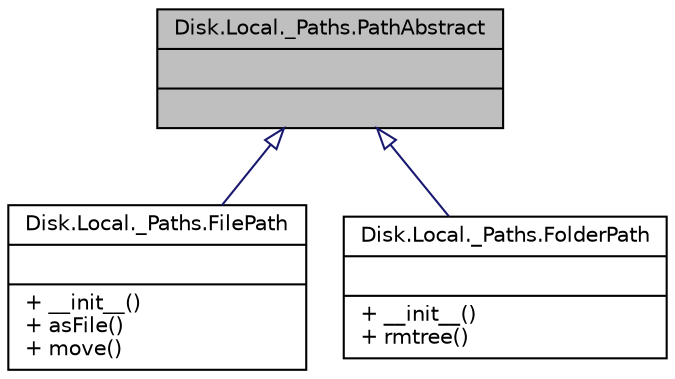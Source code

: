 digraph "Disk.Local._Paths.PathAbstract"
{
 // INTERACTIVE_SVG=YES
  bgcolor="transparent";
  edge [fontname="Helvetica",fontsize="10",labelfontname="Helvetica",labelfontsize="10"];
  node [fontname="Helvetica",fontsize="10",shape=record];
  Node1 [label="{Disk.Local._Paths.PathAbstract\n||}",height=0.2,width=0.4,color="black", fillcolor="grey75", style="filled" fontcolor="black"];
  Node1 -> Node2 [dir="back",color="midnightblue",fontsize="10",style="solid",arrowtail="onormal",fontname="Helvetica"];
  Node2 [label="{Disk.Local._Paths.FilePath\n||+ __init__()\l+ asFile()\l+ move()\l}",height=0.2,width=0.4,color="black",URL="$class_disk_1_1_local_1_1___paths_1_1_file_path.html",tooltip="A locally accessible file path."];
  Node1 -> Node3 [dir="back",color="midnightblue",fontsize="10",style="solid",arrowtail="onormal",fontname="Helvetica"];
  Node3 [label="{Disk.Local._Paths.FolderPath\n||+ __init__()\l+ rmtree()\l}",height=0.2,width=0.4,color="black",URL="$class_disk_1_1_local_1_1___paths_1_1_folder_path.html",tooltip="A locally accessible folder path."];
}
